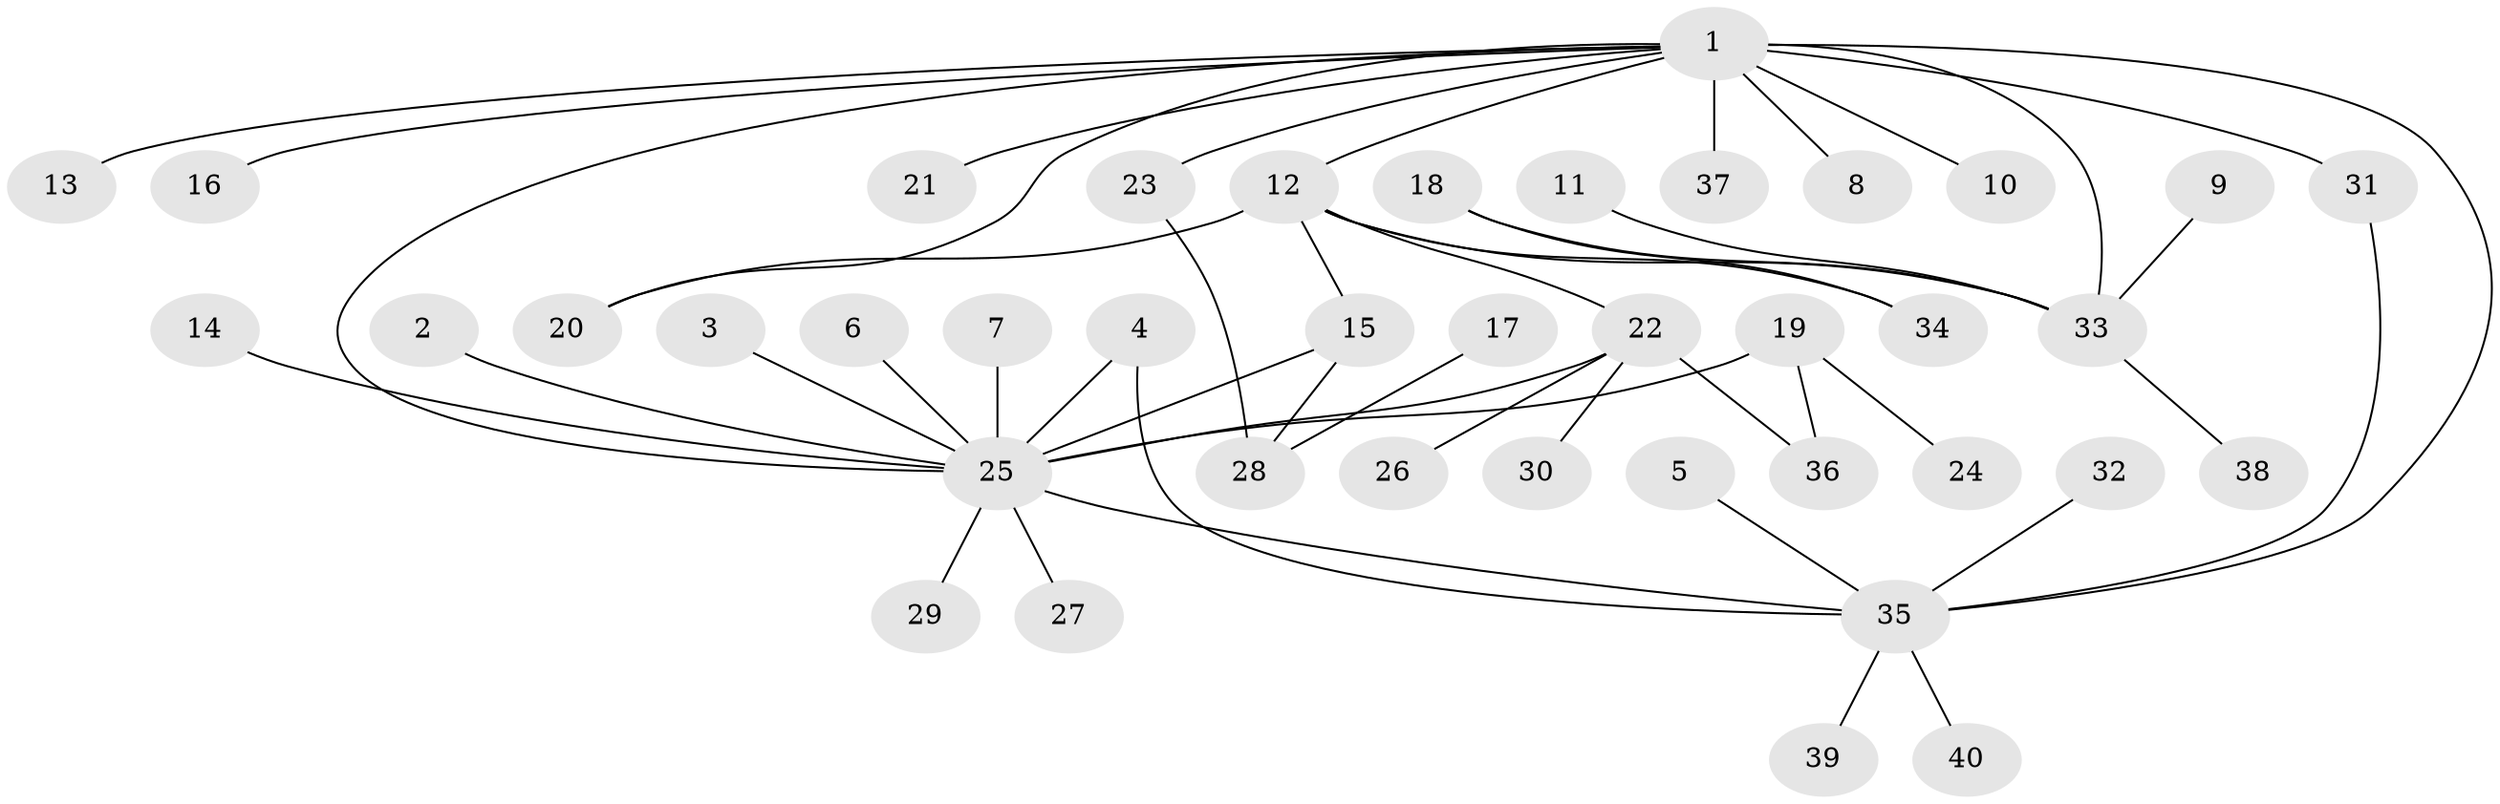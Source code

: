 // original degree distribution, {12: 0.013333333333333334, 6: 0.02666666666666667, 1: 0.49333333333333335, 5: 0.04, 10: 0.013333333333333334, 8: 0.02666666666666667, 9: 0.013333333333333334, 2: 0.28, 3: 0.06666666666666667, 4: 0.02666666666666667}
// Generated by graph-tools (version 1.1) at 2025/49/03/09/25 03:49:58]
// undirected, 40 vertices, 49 edges
graph export_dot {
graph [start="1"]
  node [color=gray90,style=filled];
  1;
  2;
  3;
  4;
  5;
  6;
  7;
  8;
  9;
  10;
  11;
  12;
  13;
  14;
  15;
  16;
  17;
  18;
  19;
  20;
  21;
  22;
  23;
  24;
  25;
  26;
  27;
  28;
  29;
  30;
  31;
  32;
  33;
  34;
  35;
  36;
  37;
  38;
  39;
  40;
  1 -- 8 [weight=1.0];
  1 -- 10 [weight=1.0];
  1 -- 12 [weight=1.0];
  1 -- 13 [weight=1.0];
  1 -- 16 [weight=1.0];
  1 -- 20 [weight=1.0];
  1 -- 21 [weight=1.0];
  1 -- 23 [weight=1.0];
  1 -- 25 [weight=1.0];
  1 -- 31 [weight=3.0];
  1 -- 33 [weight=1.0];
  1 -- 35 [weight=1.0];
  1 -- 37 [weight=1.0];
  2 -- 25 [weight=1.0];
  3 -- 25 [weight=1.0];
  4 -- 25 [weight=1.0];
  4 -- 35 [weight=1.0];
  5 -- 35 [weight=1.0];
  6 -- 25 [weight=1.0];
  7 -- 25 [weight=1.0];
  9 -- 33 [weight=1.0];
  11 -- 33 [weight=1.0];
  12 -- 15 [weight=1.0];
  12 -- 20 [weight=1.0];
  12 -- 22 [weight=1.0];
  12 -- 33 [weight=1.0];
  12 -- 34 [weight=1.0];
  14 -- 25 [weight=1.0];
  15 -- 25 [weight=1.0];
  15 -- 28 [weight=1.0];
  17 -- 28 [weight=1.0];
  18 -- 33 [weight=1.0];
  18 -- 34 [weight=1.0];
  19 -- 24 [weight=1.0];
  19 -- 25 [weight=1.0];
  19 -- 36 [weight=1.0];
  22 -- 25 [weight=1.0];
  22 -- 26 [weight=1.0];
  22 -- 30 [weight=1.0];
  22 -- 36 [weight=1.0];
  23 -- 28 [weight=1.0];
  25 -- 27 [weight=1.0];
  25 -- 29 [weight=1.0];
  25 -- 35 [weight=1.0];
  31 -- 35 [weight=1.0];
  32 -- 35 [weight=1.0];
  33 -- 38 [weight=1.0];
  35 -- 39 [weight=1.0];
  35 -- 40 [weight=1.0];
}
